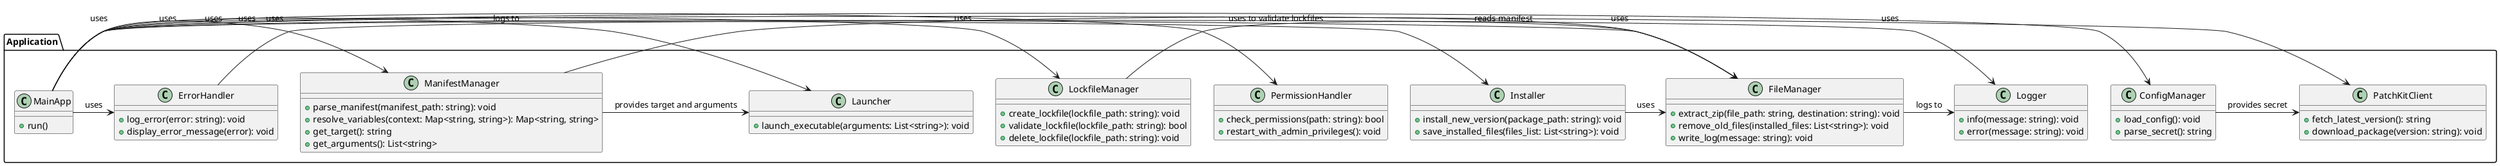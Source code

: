 @startuml
package "Application" {
    class MainApp {
        +run()
    }
    class ConfigManager {
        +load_config(): void
        +parse_secret(): string
    }
    class PatchKitClient {
        +fetch_latest_version(): string
        +download_package(version: string): void
    }
    class FileManager {
        +extract_zip(file_path: string, destination: string): void
        +remove_old_files(installed_files: List<string>): void
        +write_log(message: string): void
    }
    class Installer {
        +install_new_version(package_path: string): void
        +save_installed_files(files_list: List<string>): void
    }
    class PermissionHandler {
        +check_permissions(path: string): bool
        +restart_with_admin_privileges(): void
    }
    class Launcher {
        +launch_executable(arguments: List<string>): void
    }
    class LockfileManager {
        +create_lockfile(lockfile_path: string): void
        +validate_lockfile(lockfile_path: string): bool
        +delete_lockfile(lockfile_path: string): void
    }
    class ManifestManager {
        +parse_manifest(manifest_path: string): void
        +resolve_variables(context: Map<string, string>): Map<string, string>
        +get_target(): string
        +get_arguments(): List<string>
    }
    class ErrorHandler {
        +log_error(error: string): void
        +display_error_message(error): void
    }
    class Logger {
        +info(message: string): void
        +error(message: string): void
    }
}

MainApp -> ConfigManager : "uses"
MainApp -> PatchKitClient : "uses"
MainApp -> FileManager : "uses"
MainApp -> Installer : "uses"
MainApp -> PermissionHandler : "uses"
MainApp -> LockfileManager : "uses"
MainApp -> ManifestManager : "uses"
MainApp -> Launcher : "uses"
MainApp -> ErrorHandler : "uses"
ErrorHandler -> Logger : "logs to"
FileManager -> Logger : "logs to"
Installer -> FileManager : "uses"
ConfigManager -> PatchKitClient : "provides secret"
ManifestManager -> FileManager : "reads manifest"
ManifestManager -> Launcher : "provides target and arguments"
LockfileManager -> FileManager : "uses to validate lockfiles"
@enduml